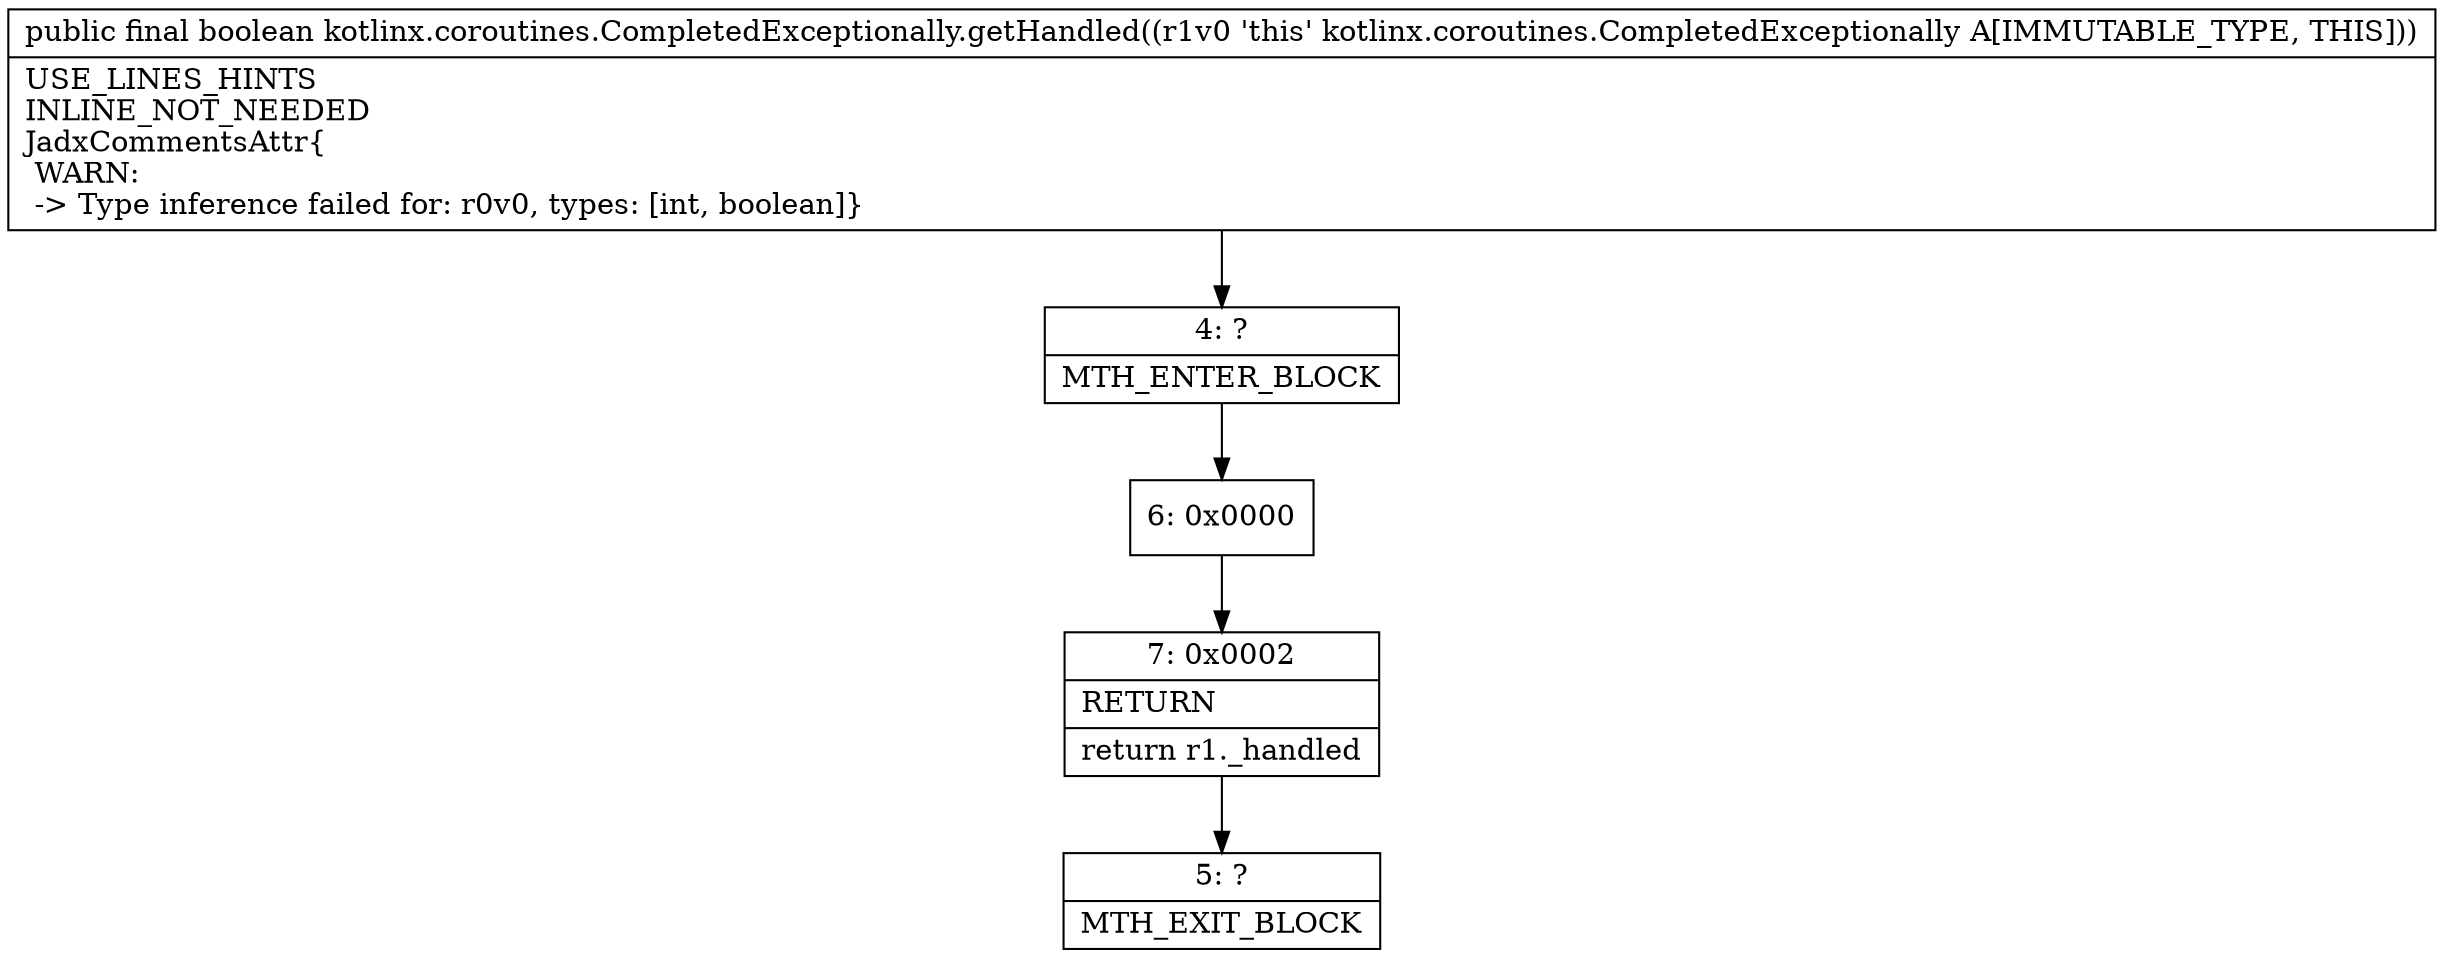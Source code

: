 digraph "CFG forkotlinx.coroutines.CompletedExceptionally.getHandled()Z" {
Node_4 [shape=record,label="{4\:\ ?|MTH_ENTER_BLOCK\l}"];
Node_6 [shape=record,label="{6\:\ 0x0000}"];
Node_7 [shape=record,label="{7\:\ 0x0002|RETURN\l|return r1._handled\l}"];
Node_5 [shape=record,label="{5\:\ ?|MTH_EXIT_BLOCK\l}"];
MethodNode[shape=record,label="{public final boolean kotlinx.coroutines.CompletedExceptionally.getHandled((r1v0 'this' kotlinx.coroutines.CompletedExceptionally A[IMMUTABLE_TYPE, THIS]))  | USE_LINES_HINTS\lINLINE_NOT_NEEDED\lJadxCommentsAttr\{\l WARN: \l \-\> Type inference failed for: r0v0, types: [int, boolean]\}\l}"];
MethodNode -> Node_4;Node_4 -> Node_6;
Node_6 -> Node_7;
Node_7 -> Node_5;
}

